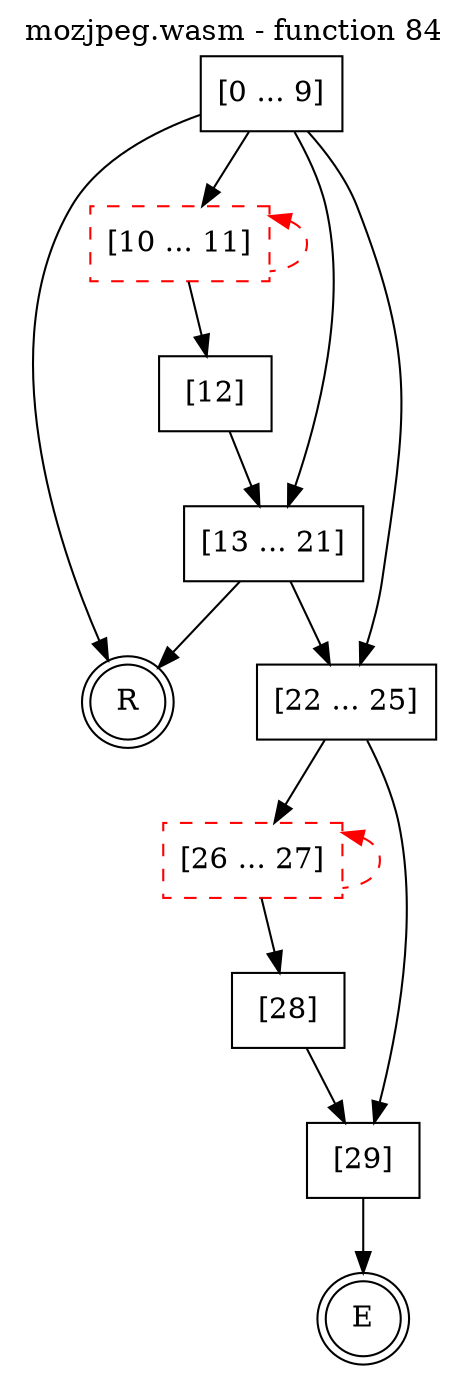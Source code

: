 digraph finite_state_machine {
    label = "mozjpeg.wasm - function 84"
    labelloc =  t
    labelfontsize = 16
    labelfontcolor = black
    labelfontname = "Helvetica"
    node [shape = doublecircle]; E R ;
    node [shape = box];
    node [shape=box, color=black, style=solid] 0[label="[0 ... 9]"]
    node [shape=box, color=red, style=dashed] 10[label="[10 ... 11]"]
    node [shape=box, color=black, style=solid] 12[label="[12]"]
    node [shape=box, color=black, style=solid] 13[label="[13 ... 21]"]
    node [shape=box, color=black, style=solid] 22[label="[22 ... 25]"]
    node [shape=box, color=red, style=dashed] 26[label="[26 ... 27]"]
    node [shape=box, color=black, style=solid] 28[label="[28]"]
    node [shape=box, color=black, style=solid] 29[label="[29]"]
    node [shape=box, color=black, style=solid] R[label="R"]
    0 -> 10;
    0 -> 13;
    0 -> 22;
    0 -> R;
    10 -> 12;
    10 -> 10[style="dashed" color="red" dir=back];
    12 -> 13;
    13 -> 22;
    13 -> R;
    22 -> 26;
    22 -> 29;
    26 -> 28;
    26 -> 26[style="dashed" color="red" dir=back];
    28 -> 29;
    29 -> E;
}
